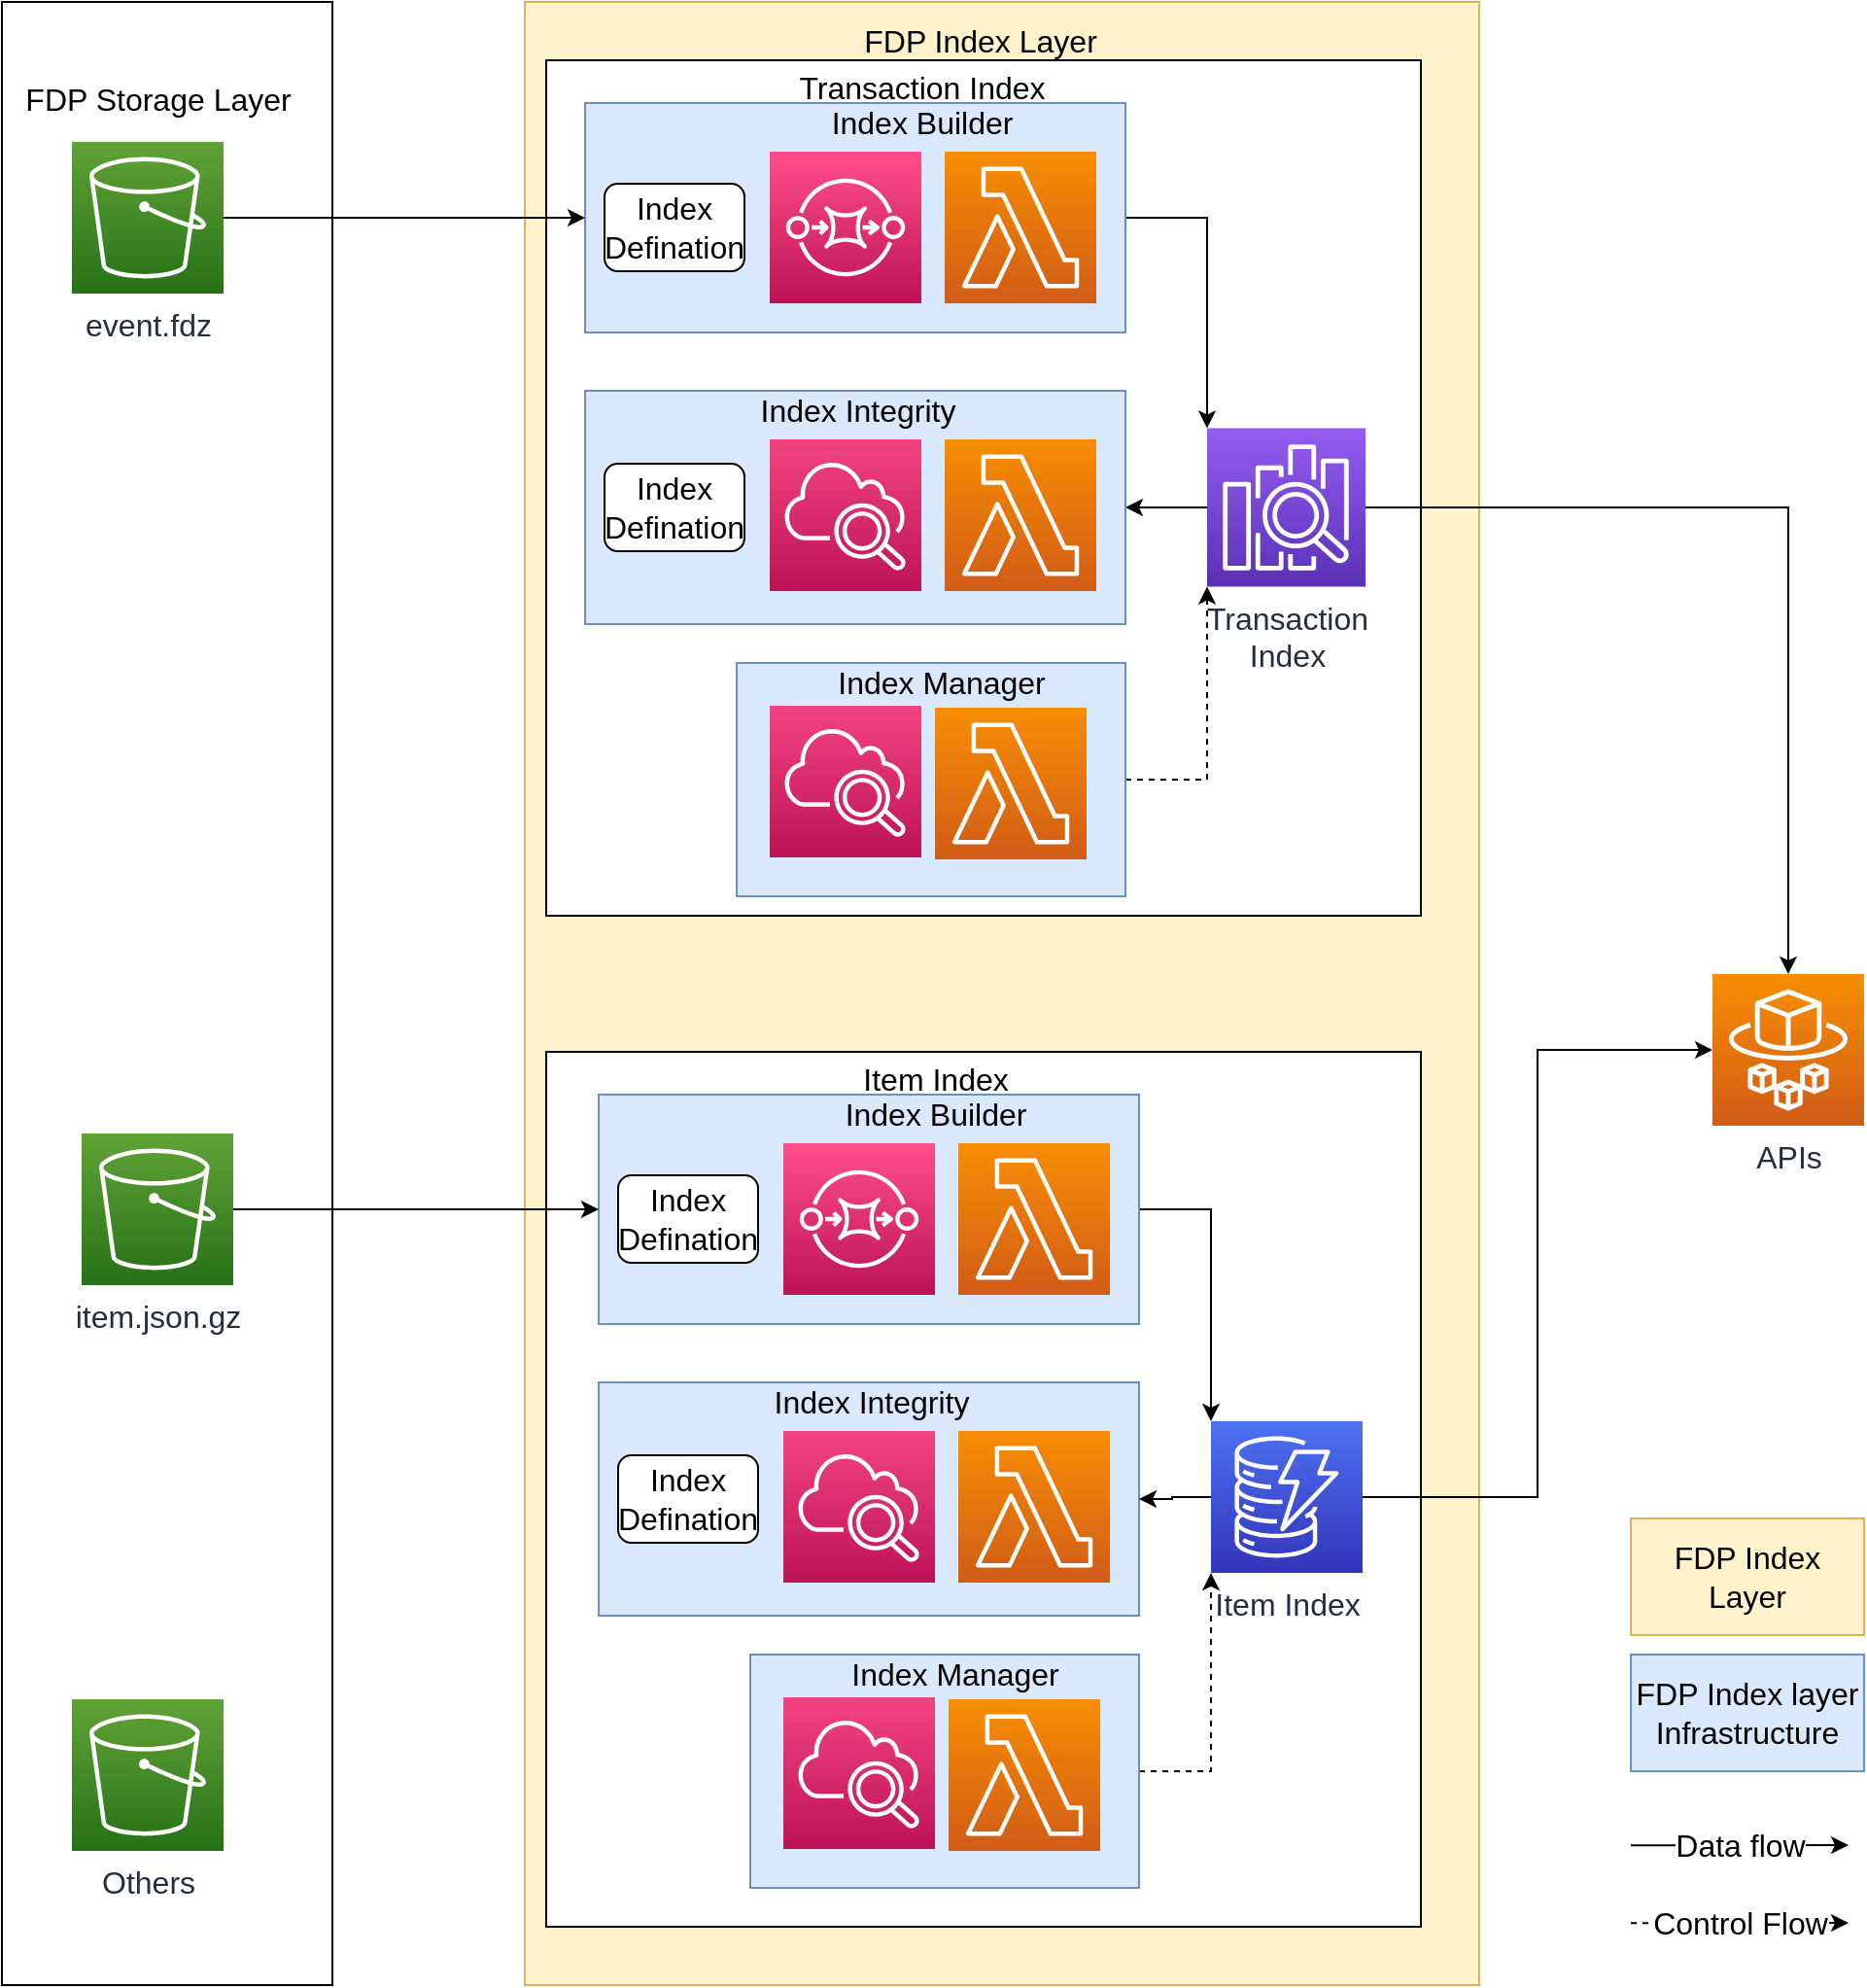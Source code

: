 <mxfile version="19.0.1" type="github">
  <diagram id="F3TMnYZUlDnnRmWSS35u" name="Page-1">
    <mxGraphModel dx="4219" dy="1940" grid="1" gridSize="10" guides="1" tooltips="1" connect="1" arrows="1" fold="1" page="1" pageScale="1" pageWidth="850" pageHeight="1100" math="0" shadow="0">
      <root>
        <mxCell id="0" />
        <mxCell id="1" parent="0" />
        <mxCell id="3WB-yFUfnhRDxbXFKnMH-91" value="" style="rounded=0;whiteSpace=wrap;html=1;fillColor=#fff2cc;strokeColor=#d6b656;fontSize=16;" vertex="1" parent="1">
          <mxGeometry x="209" y="50" width="491" height="1020" as="geometry" />
        </mxCell>
        <mxCell id="3WB-yFUfnhRDxbXFKnMH-55" value="" style="rounded=0;whiteSpace=wrap;html=1;fontSize=16;" vertex="1" parent="1">
          <mxGeometry x="220" y="80" width="450" height="440" as="geometry" />
        </mxCell>
        <mxCell id="3WB-yFUfnhRDxbXFKnMH-53" style="edgeStyle=orthogonalEdgeStyle;rounded=0;orthogonalLoop=1;jettySize=auto;html=1;entryX=0;entryY=1;entryDx=0;entryDy=0;entryPerimeter=0;dashed=1;fontSize=16;" edge="1" parent="1" source="3WB-yFUfnhRDxbXFKnMH-22" target="3WB-yFUfnhRDxbXFKnMH-11">
          <mxGeometry relative="1" as="geometry" />
        </mxCell>
        <mxCell id="3WB-yFUfnhRDxbXFKnMH-22" value="" style="rounded=0;whiteSpace=wrap;html=1;fillColor=#dae8fc;strokeColor=#6c8ebf;fontSize=16;" vertex="1" parent="1">
          <mxGeometry x="318" y="390" width="200" height="120" as="geometry" />
        </mxCell>
        <mxCell id="3WB-yFUfnhRDxbXFKnMH-54" style="edgeStyle=orthogonalEdgeStyle;rounded=0;orthogonalLoop=1;jettySize=auto;html=1;entryX=0;entryY=0;entryDx=0;entryDy=0;entryPerimeter=0;fontSize=16;" edge="1" parent="1" source="3WB-yFUfnhRDxbXFKnMH-18" target="3WB-yFUfnhRDxbXFKnMH-11">
          <mxGeometry relative="1" as="geometry" />
        </mxCell>
        <mxCell id="3WB-yFUfnhRDxbXFKnMH-18" value="" style="rounded=0;whiteSpace=wrap;html=1;fillColor=#dae8fc;strokeColor=#6c8ebf;fontSize=16;" vertex="1" parent="1">
          <mxGeometry x="240" y="102" width="278" height="118" as="geometry" />
        </mxCell>
        <mxCell id="3WB-yFUfnhRDxbXFKnMH-2" value="" style="rounded=0;whiteSpace=wrap;html=1;fontSize=16;" vertex="1" parent="1">
          <mxGeometry x="-60" y="50" width="170" height="1020" as="geometry" />
        </mxCell>
        <mxCell id="3WB-yFUfnhRDxbXFKnMH-89" style="edgeStyle=orthogonalEdgeStyle;rounded=0;orthogonalLoop=1;jettySize=auto;html=1;entryX=0;entryY=0.5;entryDx=0;entryDy=0;fontSize=16;" edge="1" parent="1" source="3WB-yFUfnhRDxbXFKnMH-1" target="3WB-yFUfnhRDxbXFKnMH-18">
          <mxGeometry relative="1" as="geometry" />
        </mxCell>
        <mxCell id="3WB-yFUfnhRDxbXFKnMH-1" value="event.fdz" style="sketch=0;points=[[0,0,0],[0.25,0,0],[0.5,0,0],[0.75,0,0],[1,0,0],[0,1,0],[0.25,1,0],[0.5,1,0],[0.75,1,0],[1,1,0],[0,0.25,0],[0,0.5,0],[0,0.75,0],[1,0.25,0],[1,0.5,0],[1,0.75,0]];outlineConnect=0;fontColor=#232F3E;gradientColor=#60A337;gradientDirection=north;fillColor=#277116;strokeColor=#ffffff;dashed=0;verticalLabelPosition=bottom;verticalAlign=top;align=center;html=1;fontSize=16;fontStyle=0;aspect=fixed;shape=mxgraph.aws4.resourceIcon;resIcon=mxgraph.aws4.s3;" vertex="1" parent="1">
          <mxGeometry x="-24" y="122" width="78" height="78" as="geometry" />
        </mxCell>
        <mxCell id="3WB-yFUfnhRDxbXFKnMH-4" value="FDP Storage Layer" style="text;html=1;align=center;verticalAlign=middle;resizable=0;points=[];autosize=1;strokeColor=none;fillColor=none;fontSize=16;" vertex="1" parent="1">
          <mxGeometry x="-55" y="90" width="150" height="20" as="geometry" />
        </mxCell>
        <mxCell id="3WB-yFUfnhRDxbXFKnMH-5" value="item.json.gz" style="sketch=0;points=[[0,0,0],[0.25,0,0],[0.5,0,0],[0.75,0,0],[1,0,0],[0,1,0],[0.25,1,0],[0.5,1,0],[0.75,1,0],[1,1,0],[0,0.25,0],[0,0.5,0],[0,0.75,0],[1,0.25,0],[1,0.5,0],[1,0.75,0]];outlineConnect=0;fontColor=#232F3E;gradientColor=#60A337;gradientDirection=north;fillColor=#277116;strokeColor=#ffffff;dashed=0;verticalLabelPosition=bottom;verticalAlign=top;align=center;html=1;fontSize=16;fontStyle=0;aspect=fixed;shape=mxgraph.aws4.resourceIcon;resIcon=mxgraph.aws4.s3;" vertex="1" parent="1">
          <mxGeometry x="-19" y="632" width="78" height="78" as="geometry" />
        </mxCell>
        <mxCell id="3WB-yFUfnhRDxbXFKnMH-7" value="Others" style="sketch=0;points=[[0,0,0],[0.25,0,0],[0.5,0,0],[0.75,0,0],[1,0,0],[0,1,0],[0.25,1,0],[0.5,1,0],[0.75,1,0],[1,1,0],[0,0.25,0],[0,0.5,0],[0,0.75,0],[1,0.25,0],[1,0.5,0],[1,0.75,0]];outlineConnect=0;fontColor=#232F3E;gradientColor=#60A337;gradientDirection=north;fillColor=#277116;strokeColor=#ffffff;dashed=0;verticalLabelPosition=bottom;verticalAlign=top;align=center;html=1;fontSize=16;fontStyle=0;aspect=fixed;shape=mxgraph.aws4.resourceIcon;resIcon=mxgraph.aws4.s3;" vertex="1" parent="1">
          <mxGeometry x="-24" y="923" width="78" height="78" as="geometry" />
        </mxCell>
        <mxCell id="3WB-yFUfnhRDxbXFKnMH-78" style="edgeStyle=orthogonalEdgeStyle;rounded=0;orthogonalLoop=1;jettySize=auto;html=1;entryX=1;entryY=0.5;entryDx=0;entryDy=0;fontSize=16;" edge="1" parent="1" source="3WB-yFUfnhRDxbXFKnMH-11" target="3WB-yFUfnhRDxbXFKnMH-25">
          <mxGeometry relative="1" as="geometry" />
        </mxCell>
        <mxCell id="3WB-yFUfnhRDxbXFKnMH-79" value="" style="edgeStyle=orthogonalEdgeStyle;rounded=0;orthogonalLoop=1;jettySize=auto;html=1;fontSize=16;" edge="1" parent="1" source="3WB-yFUfnhRDxbXFKnMH-11" target="3WB-yFUfnhRDxbXFKnMH-35">
          <mxGeometry relative="1" as="geometry" />
        </mxCell>
        <mxCell id="3WB-yFUfnhRDxbXFKnMH-11" value="&lt;div style=&quot;font-size: 16px;&quot;&gt;Transaction &lt;br style=&quot;font-size: 16px;&quot;&gt;&lt;/div&gt;&lt;div style=&quot;font-size: 16px;&quot;&gt;Index&lt;/div&gt;" style="sketch=0;points=[[0,0,0],[0.25,0,0],[0.5,0,0],[0.75,0,0],[1,0,0],[0,1,0],[0.25,1,0],[0.5,1,0],[0.75,1,0],[1,1,0],[0,0.25,0],[0,0.5,0],[0,0.75,0],[1,0.25,0],[1,0.5,0],[1,0.75,0]];outlineConnect=0;fontColor=#232F3E;gradientColor=#945DF2;gradientDirection=north;fillColor=#5A30B5;strokeColor=#ffffff;dashed=0;verticalLabelPosition=bottom;verticalAlign=top;align=center;html=1;fontSize=16;fontStyle=0;aspect=fixed;shape=mxgraph.aws4.resourceIcon;resIcon=mxgraph.aws4.elasticsearch_service;" vertex="1" parent="1">
          <mxGeometry x="560" y="269.25" width="81.5" height="81.5" as="geometry" />
        </mxCell>
        <mxCell id="3WB-yFUfnhRDxbXFKnMH-12" value="" style="sketch=0;points=[[0,0,0],[0.25,0,0],[0.5,0,0],[0.75,0,0],[1,0,0],[0,1,0],[0.25,1,0],[0.5,1,0],[0.75,1,0],[1,1,0],[0,0.25,0],[0,0.5,0],[0,0.75,0],[1,0.25,0],[1,0.5,0],[1,0.75,0]];outlineConnect=0;fontColor=#232F3E;gradientColor=#FF4F8B;gradientDirection=north;fillColor=#BC1356;strokeColor=#ffffff;dashed=0;verticalLabelPosition=bottom;verticalAlign=top;align=center;html=1;fontSize=16;fontStyle=0;aspect=fixed;shape=mxgraph.aws4.resourceIcon;resIcon=mxgraph.aws4.sqs;" vertex="1" parent="1">
          <mxGeometry x="335" y="127" width="78" height="78" as="geometry" />
        </mxCell>
        <mxCell id="3WB-yFUfnhRDxbXFKnMH-14" value="" style="sketch=0;points=[[0,0,0],[0.25,0,0],[0.5,0,0],[0.75,0,0],[1,0,0],[0,1,0],[0.25,1,0],[0.5,1,0],[0.75,1,0],[1,1,0],[0,0.25,0],[0,0.5,0],[0,0.75,0],[1,0.25,0],[1,0.5,0],[1,0.75,0]];outlineConnect=0;fontColor=#232F3E;gradientColor=#F78E04;gradientDirection=north;fillColor=#D05C17;strokeColor=#ffffff;dashed=0;verticalLabelPosition=bottom;verticalAlign=top;align=center;html=1;fontSize=16;fontStyle=0;aspect=fixed;shape=mxgraph.aws4.resourceIcon;resIcon=mxgraph.aws4.lambda;" vertex="1" parent="1">
          <mxGeometry x="425" y="127" width="78" height="78" as="geometry" />
        </mxCell>
        <mxCell id="3WB-yFUfnhRDxbXFKnMH-19" value="Index Builder" style="text;html=1;align=center;verticalAlign=middle;resizable=0;points=[];autosize=1;strokeColor=none;fillColor=none;fontSize=16;" vertex="1" parent="1">
          <mxGeometry x="358" y="102" width="110" height="20" as="geometry" />
        </mxCell>
        <mxCell id="3WB-yFUfnhRDxbXFKnMH-20" value="" style="sketch=0;points=[[0,0,0],[0.25,0,0],[0.5,0,0],[0.75,0,0],[1,0,0],[0,1,0],[0.25,1,0],[0.5,1,0],[0.75,1,0],[1,1,0],[0,0.25,0],[0,0.5,0],[0,0.75,0],[1,0.25,0],[1,0.5,0],[1,0.75,0]];points=[[0,0,0],[0.25,0,0],[0.5,0,0],[0.75,0,0],[1,0,0],[0,1,0],[0.25,1,0],[0.5,1,0],[0.75,1,0],[1,1,0],[0,0.25,0],[0,0.5,0],[0,0.75,0],[1,0.25,0],[1,0.5,0],[1,0.75,0]];outlineConnect=0;fontColor=#232F3E;gradientColor=#F34482;gradientDirection=north;fillColor=#BC1356;strokeColor=#ffffff;dashed=0;verticalLabelPosition=bottom;verticalAlign=top;align=center;html=1;fontSize=16;fontStyle=0;aspect=fixed;shape=mxgraph.aws4.resourceIcon;resIcon=mxgraph.aws4.cloudwatch_2;" vertex="1" parent="1">
          <mxGeometry x="335" y="412" width="78" height="78" as="geometry" />
        </mxCell>
        <mxCell id="3WB-yFUfnhRDxbXFKnMH-21" value="" style="sketch=0;points=[[0,0,0],[0.25,0,0],[0.5,0,0],[0.75,0,0],[1,0,0],[0,1,0],[0.25,1,0],[0.5,1,0],[0.75,1,0],[1,1,0],[0,0.25,0],[0,0.5,0],[0,0.75,0],[1,0.25,0],[1,0.5,0],[1,0.75,0]];outlineConnect=0;fontColor=#232F3E;gradientColor=#F78E04;gradientDirection=north;fillColor=#D05C17;strokeColor=#ffffff;dashed=0;verticalLabelPosition=bottom;verticalAlign=top;align=center;html=1;fontSize=16;fontStyle=0;aspect=fixed;shape=mxgraph.aws4.resourceIcon;resIcon=mxgraph.aws4.lambda;" vertex="1" parent="1">
          <mxGeometry x="420" y="413" width="78" height="78" as="geometry" />
        </mxCell>
        <mxCell id="3WB-yFUfnhRDxbXFKnMH-23" value="Index Manager" style="text;html=1;align=center;verticalAlign=middle;resizable=0;points=[];autosize=1;strokeColor=none;fillColor=none;fontSize=16;" vertex="1" parent="1">
          <mxGeometry x="363" y="390" width="120" height="20" as="geometry" />
        </mxCell>
        <mxCell id="3WB-yFUfnhRDxbXFKnMH-25" value="" style="rounded=0;whiteSpace=wrap;html=1;fillColor=#dae8fc;strokeColor=#6c8ebf;fontSize=16;" vertex="1" parent="1">
          <mxGeometry x="240" y="250" width="278" height="120" as="geometry" />
        </mxCell>
        <mxCell id="3WB-yFUfnhRDxbXFKnMH-28" value="" style="sketch=0;points=[[0,0,0],[0.25,0,0],[0.5,0,0],[0.75,0,0],[1,0,0],[0,1,0],[0.25,1,0],[0.5,1,0],[0.75,1,0],[1,1,0],[0,0.25,0],[0,0.5,0],[0,0.75,0],[1,0.25,0],[1,0.5,0],[1,0.75,0]];outlineConnect=0;fontColor=#232F3E;gradientColor=#F78E04;gradientDirection=north;fillColor=#D05C17;strokeColor=#ffffff;dashed=0;verticalLabelPosition=bottom;verticalAlign=top;align=center;html=1;fontSize=16;fontStyle=0;aspect=fixed;shape=mxgraph.aws4.resourceIcon;resIcon=mxgraph.aws4.lambda;" vertex="1" parent="1">
          <mxGeometry x="425" y="275" width="78" height="78" as="geometry" />
        </mxCell>
        <mxCell id="3WB-yFUfnhRDxbXFKnMH-35" value="APIs" style="sketch=0;points=[[0,0,0],[0.25,0,0],[0.5,0,0],[0.75,0,0],[1,0,0],[0,1,0],[0.25,1,0],[0.5,1,0],[0.75,1,0],[1,1,0],[0,0.25,0],[0,0.5,0],[0,0.75,0],[1,0.25,0],[1,0.5,0],[1,0.75,0]];outlineConnect=0;fontColor=#232F3E;gradientColor=#F78E04;gradientDirection=north;fillColor=#D05C17;strokeColor=#ffffff;dashed=0;verticalLabelPosition=bottom;verticalAlign=top;align=center;html=1;fontSize=16;fontStyle=0;aspect=fixed;shape=mxgraph.aws4.resourceIcon;resIcon=mxgraph.aws4.fargate;" vertex="1" parent="1">
          <mxGeometry x="820" y="550" width="78" height="78" as="geometry" />
        </mxCell>
        <mxCell id="3WB-yFUfnhRDxbXFKnMH-36" value="Index Defination" style="rounded=1;whiteSpace=wrap;html=1;fontSize=16;" vertex="1" parent="1">
          <mxGeometry x="250" y="143.5" width="72" height="45" as="geometry" />
        </mxCell>
        <mxCell id="3WB-yFUfnhRDxbXFKnMH-40" value="Index Defination" style="rounded=1;whiteSpace=wrap;html=1;fontSize=16;" vertex="1" parent="1">
          <mxGeometry x="250" y="287.5" width="72" height="45" as="geometry" />
        </mxCell>
        <mxCell id="3WB-yFUfnhRDxbXFKnMH-41" value="" style="sketch=0;points=[[0,0,0],[0.25,0,0],[0.5,0,0],[0.75,0,0],[1,0,0],[0,1,0],[0.25,1,0],[0.5,1,0],[0.75,1,0],[1,1,0],[0,0.25,0],[0,0.5,0],[0,0.75,0],[1,0.25,0],[1,0.5,0],[1,0.75,0]];points=[[0,0,0],[0.25,0,0],[0.5,0,0],[0.75,0,0],[1,0,0],[0,1,0],[0.25,1,0],[0.5,1,0],[0.75,1,0],[1,1,0],[0,0.25,0],[0,0.5,0],[0,0.75,0],[1,0.25,0],[1,0.5,0],[1,0.75,0]];outlineConnect=0;fontColor=#232F3E;gradientColor=#F34482;gradientDirection=north;fillColor=#BC1356;strokeColor=#ffffff;dashed=0;verticalLabelPosition=bottom;verticalAlign=top;align=center;html=1;fontSize=16;fontStyle=0;aspect=fixed;shape=mxgraph.aws4.resourceIcon;resIcon=mxgraph.aws4.cloudwatch_2;" vertex="1" parent="1">
          <mxGeometry x="335" y="275" width="78" height="78" as="geometry" />
        </mxCell>
        <mxCell id="3WB-yFUfnhRDxbXFKnMH-26" value="Index Integrity" style="text;html=1;align=center;verticalAlign=middle;resizable=0;points=[];autosize=1;strokeColor=none;fillColor=none;fontSize=16;" vertex="1" parent="1">
          <mxGeometry x="320" y="250" width="120" height="20" as="geometry" />
        </mxCell>
        <mxCell id="3WB-yFUfnhRDxbXFKnMH-56" value="Transaction Index" style="text;html=1;align=center;verticalAlign=middle;resizable=0;points=[];autosize=1;strokeColor=none;fillColor=none;fontSize=16;" vertex="1" parent="1">
          <mxGeometry x="343" y="83.5" width="140" height="20" as="geometry" />
        </mxCell>
        <mxCell id="3WB-yFUfnhRDxbXFKnMH-57" value="" style="rounded=0;whiteSpace=wrap;html=1;fontSize=16;" vertex="1" parent="1">
          <mxGeometry x="220" y="590" width="450" height="450" as="geometry" />
        </mxCell>
        <mxCell id="3WB-yFUfnhRDxbXFKnMH-83" style="edgeStyle=orthogonalEdgeStyle;rounded=0;orthogonalLoop=1;jettySize=auto;html=1;entryX=0;entryY=1;entryDx=0;entryDy=0;entryPerimeter=0;dashed=1;fontSize=16;" edge="1" parent="1" source="3WB-yFUfnhRDxbXFKnMH-59" target="3WB-yFUfnhRDxbXFKnMH-80">
          <mxGeometry relative="1" as="geometry" />
        </mxCell>
        <mxCell id="3WB-yFUfnhRDxbXFKnMH-59" value="" style="rounded=0;whiteSpace=wrap;html=1;fillColor=#dae8fc;strokeColor=#6c8ebf;fontSize=16;" vertex="1" parent="1">
          <mxGeometry x="325" y="900" width="200" height="120" as="geometry" />
        </mxCell>
        <mxCell id="3WB-yFUfnhRDxbXFKnMH-86" style="edgeStyle=orthogonalEdgeStyle;rounded=0;orthogonalLoop=1;jettySize=auto;html=1;exitX=1;exitY=0.5;exitDx=0;exitDy=0;entryX=0;entryY=0;entryDx=0;entryDy=0;entryPerimeter=0;fontSize=16;" edge="1" parent="1" source="3WB-yFUfnhRDxbXFKnMH-61" target="3WB-yFUfnhRDxbXFKnMH-80">
          <mxGeometry relative="1" as="geometry" />
        </mxCell>
        <mxCell id="3WB-yFUfnhRDxbXFKnMH-61" value="" style="rounded=0;whiteSpace=wrap;html=1;fillColor=#dae8fc;strokeColor=#6c8ebf;fontSize=16;" vertex="1" parent="1">
          <mxGeometry x="247" y="612" width="278" height="118" as="geometry" />
        </mxCell>
        <mxCell id="3WB-yFUfnhRDxbXFKnMH-64" value="" style="sketch=0;points=[[0,0,0],[0.25,0,0],[0.5,0,0],[0.75,0,0],[1,0,0],[0,1,0],[0.25,1,0],[0.5,1,0],[0.75,1,0],[1,1,0],[0,0.25,0],[0,0.5,0],[0,0.75,0],[1,0.25,0],[1,0.5,0],[1,0.75,0]];outlineConnect=0;fontColor=#232F3E;gradientColor=#FF4F8B;gradientDirection=north;fillColor=#BC1356;strokeColor=#ffffff;dashed=0;verticalLabelPosition=bottom;verticalAlign=top;align=center;html=1;fontSize=16;fontStyle=0;aspect=fixed;shape=mxgraph.aws4.resourceIcon;resIcon=mxgraph.aws4.sqs;" vertex="1" parent="1">
          <mxGeometry x="342" y="637" width="78" height="78" as="geometry" />
        </mxCell>
        <mxCell id="3WB-yFUfnhRDxbXFKnMH-65" value="" style="sketch=0;points=[[0,0,0],[0.25,0,0],[0.5,0,0],[0.75,0,0],[1,0,0],[0,1,0],[0.25,1,0],[0.5,1,0],[0.75,1,0],[1,1,0],[0,0.25,0],[0,0.5,0],[0,0.75,0],[1,0.25,0],[1,0.5,0],[1,0.75,0]];outlineConnect=0;fontColor=#232F3E;gradientColor=#F78E04;gradientDirection=north;fillColor=#D05C17;strokeColor=#ffffff;dashed=0;verticalLabelPosition=bottom;verticalAlign=top;align=center;html=1;fontSize=16;fontStyle=0;aspect=fixed;shape=mxgraph.aws4.resourceIcon;resIcon=mxgraph.aws4.lambda;" vertex="1" parent="1">
          <mxGeometry x="432" y="637" width="78" height="78" as="geometry" />
        </mxCell>
        <mxCell id="3WB-yFUfnhRDxbXFKnMH-66" value="Index Builder" style="text;html=1;align=center;verticalAlign=middle;resizable=0;points=[];autosize=1;strokeColor=none;fillColor=none;fontSize=16;" vertex="1" parent="1">
          <mxGeometry x="365" y="612" width="110" height="20" as="geometry" />
        </mxCell>
        <mxCell id="3WB-yFUfnhRDxbXFKnMH-67" value="" style="sketch=0;points=[[0,0,0],[0.25,0,0],[0.5,0,0],[0.75,0,0],[1,0,0],[0,1,0],[0.25,1,0],[0.5,1,0],[0.75,1,0],[1,1,0],[0,0.25,0],[0,0.5,0],[0,0.75,0],[1,0.25,0],[1,0.5,0],[1,0.75,0]];points=[[0,0,0],[0.25,0,0],[0.5,0,0],[0.75,0,0],[1,0,0],[0,1,0],[0.25,1,0],[0.5,1,0],[0.75,1,0],[1,1,0],[0,0.25,0],[0,0.5,0],[0,0.75,0],[1,0.25,0],[1,0.5,0],[1,0.75,0]];outlineConnect=0;fontColor=#232F3E;gradientColor=#F34482;gradientDirection=north;fillColor=#BC1356;strokeColor=#ffffff;dashed=0;verticalLabelPosition=bottom;verticalAlign=top;align=center;html=1;fontSize=16;fontStyle=0;aspect=fixed;shape=mxgraph.aws4.resourceIcon;resIcon=mxgraph.aws4.cloudwatch_2;" vertex="1" parent="1">
          <mxGeometry x="342" y="922" width="78" height="78" as="geometry" />
        </mxCell>
        <mxCell id="3WB-yFUfnhRDxbXFKnMH-68" value="" style="sketch=0;points=[[0,0,0],[0.25,0,0],[0.5,0,0],[0.75,0,0],[1,0,0],[0,1,0],[0.25,1,0],[0.5,1,0],[0.75,1,0],[1,1,0],[0,0.25,0],[0,0.5,0],[0,0.75,0],[1,0.25,0],[1,0.5,0],[1,0.75,0]];outlineConnect=0;fontColor=#232F3E;gradientColor=#F78E04;gradientDirection=north;fillColor=#D05C17;strokeColor=#ffffff;dashed=0;verticalLabelPosition=bottom;verticalAlign=top;align=center;html=1;fontSize=16;fontStyle=0;aspect=fixed;shape=mxgraph.aws4.resourceIcon;resIcon=mxgraph.aws4.lambda;" vertex="1" parent="1">
          <mxGeometry x="427" y="923" width="78" height="78" as="geometry" />
        </mxCell>
        <mxCell id="3WB-yFUfnhRDxbXFKnMH-69" value="Index Manager" style="text;html=1;align=center;verticalAlign=middle;resizable=0;points=[];autosize=1;strokeColor=none;fillColor=none;fontSize=16;" vertex="1" parent="1">
          <mxGeometry x="370" y="900" width="120" height="20" as="geometry" />
        </mxCell>
        <mxCell id="3WB-yFUfnhRDxbXFKnMH-70" value="" style="rounded=0;whiteSpace=wrap;html=1;fillColor=#dae8fc;strokeColor=#6c8ebf;fontSize=16;" vertex="1" parent="1">
          <mxGeometry x="247" y="760" width="278" height="120" as="geometry" />
        </mxCell>
        <mxCell id="3WB-yFUfnhRDxbXFKnMH-71" value="" style="sketch=0;points=[[0,0,0],[0.25,0,0],[0.5,0,0],[0.75,0,0],[1,0,0],[0,1,0],[0.25,1,0],[0.5,1,0],[0.75,1,0],[1,1,0],[0,0.25,0],[0,0.5,0],[0,0.75,0],[1,0.25,0],[1,0.5,0],[1,0.75,0]];outlineConnect=0;fontColor=#232F3E;gradientColor=#F78E04;gradientDirection=north;fillColor=#D05C17;strokeColor=#ffffff;dashed=0;verticalLabelPosition=bottom;verticalAlign=top;align=center;html=1;fontSize=16;fontStyle=0;aspect=fixed;shape=mxgraph.aws4.resourceIcon;resIcon=mxgraph.aws4.lambda;" vertex="1" parent="1">
          <mxGeometry x="432" y="785" width="78" height="78" as="geometry" />
        </mxCell>
        <mxCell id="3WB-yFUfnhRDxbXFKnMH-72" value="Index Defination" style="rounded=1;whiteSpace=wrap;html=1;fontSize=16;" vertex="1" parent="1">
          <mxGeometry x="257" y="653.5" width="72" height="45" as="geometry" />
        </mxCell>
        <mxCell id="3WB-yFUfnhRDxbXFKnMH-73" value="Index Defination" style="rounded=1;whiteSpace=wrap;html=1;fontSize=16;" vertex="1" parent="1">
          <mxGeometry x="257" y="797.5" width="72" height="45" as="geometry" />
        </mxCell>
        <mxCell id="3WB-yFUfnhRDxbXFKnMH-74" value="" style="sketch=0;points=[[0,0,0],[0.25,0,0],[0.5,0,0],[0.75,0,0],[1,0,0],[0,1,0],[0.25,1,0],[0.5,1,0],[0.75,1,0],[1,1,0],[0,0.25,0],[0,0.5,0],[0,0.75,0],[1,0.25,0],[1,0.5,0],[1,0.75,0]];points=[[0,0,0],[0.25,0,0],[0.5,0,0],[0.75,0,0],[1,0,0],[0,1,0],[0.25,1,0],[0.5,1,0],[0.75,1,0],[1,1,0],[0,0.25,0],[0,0.5,0],[0,0.75,0],[1,0.25,0],[1,0.5,0],[1,0.75,0]];outlineConnect=0;fontColor=#232F3E;gradientColor=#F34482;gradientDirection=north;fillColor=#BC1356;strokeColor=#ffffff;dashed=0;verticalLabelPosition=bottom;verticalAlign=top;align=center;html=1;fontSize=16;fontStyle=0;aspect=fixed;shape=mxgraph.aws4.resourceIcon;resIcon=mxgraph.aws4.cloudwatch_2;" vertex="1" parent="1">
          <mxGeometry x="342" y="785" width="78" height="78" as="geometry" />
        </mxCell>
        <mxCell id="3WB-yFUfnhRDxbXFKnMH-75" value="Index Integrity" style="text;html=1;align=center;verticalAlign=middle;resizable=0;points=[];autosize=1;strokeColor=none;fillColor=none;fontSize=16;" vertex="1" parent="1">
          <mxGeometry x="327" y="760" width="120" height="20" as="geometry" />
        </mxCell>
        <mxCell id="3WB-yFUfnhRDxbXFKnMH-76" value="Item Index" style="text;html=1;align=center;verticalAlign=middle;resizable=0;points=[];autosize=1;strokeColor=none;fillColor=none;fontSize=16;" vertex="1" parent="1">
          <mxGeometry x="375" y="593.5" width="90" height="20" as="geometry" />
        </mxCell>
        <mxCell id="3WB-yFUfnhRDxbXFKnMH-81" style="edgeStyle=orthogonalEdgeStyle;rounded=0;orthogonalLoop=1;jettySize=auto;html=1;entryX=1;entryY=0.5;entryDx=0;entryDy=0;fontSize=16;" edge="1" parent="1" source="3WB-yFUfnhRDxbXFKnMH-80" target="3WB-yFUfnhRDxbXFKnMH-70">
          <mxGeometry relative="1" as="geometry" />
        </mxCell>
        <mxCell id="3WB-yFUfnhRDxbXFKnMH-88" style="edgeStyle=orthogonalEdgeStyle;rounded=0;orthogonalLoop=1;jettySize=auto;html=1;entryX=0;entryY=0.5;entryDx=0;entryDy=0;entryPerimeter=0;fontSize=16;" edge="1" parent="1" source="3WB-yFUfnhRDxbXFKnMH-80" target="3WB-yFUfnhRDxbXFKnMH-35">
          <mxGeometry relative="1" as="geometry" />
        </mxCell>
        <mxCell id="3WB-yFUfnhRDxbXFKnMH-80" value="Item Index" style="sketch=0;points=[[0,0,0],[0.25,0,0],[0.5,0,0],[0.75,0,0],[1,0,0],[0,1,0],[0.25,1,0],[0.5,1,0],[0.75,1,0],[1,1,0],[0,0.25,0],[0,0.5,0],[0,0.75,0],[1,0.25,0],[1,0.5,0],[1,0.75,0]];outlineConnect=0;fontColor=#232F3E;gradientColor=#4D72F3;gradientDirection=north;fillColor=#3334B9;strokeColor=#ffffff;dashed=0;verticalLabelPosition=bottom;verticalAlign=top;align=center;html=1;fontSize=16;fontStyle=0;aspect=fixed;shape=mxgraph.aws4.resourceIcon;resIcon=mxgraph.aws4.dynamodb;" vertex="1" parent="1">
          <mxGeometry x="562" y="780" width="78" height="78" as="geometry" />
        </mxCell>
        <mxCell id="3WB-yFUfnhRDxbXFKnMH-90" style="edgeStyle=orthogonalEdgeStyle;rounded=0;orthogonalLoop=1;jettySize=auto;html=1;entryX=0;entryY=0.5;entryDx=0;entryDy=0;fontSize=16;" edge="1" parent="1" source="3WB-yFUfnhRDxbXFKnMH-5" target="3WB-yFUfnhRDxbXFKnMH-61">
          <mxGeometry relative="1" as="geometry" />
        </mxCell>
        <mxCell id="3WB-yFUfnhRDxbXFKnMH-92" value="FDP Index Layer" style="text;html=1;align=center;verticalAlign=middle;resizable=0;points=[];autosize=1;strokeColor=none;fillColor=none;fontSize=16;" vertex="1" parent="1">
          <mxGeometry x="373" y="60" width="140" height="20" as="geometry" />
        </mxCell>
        <mxCell id="3WB-yFUfnhRDxbXFKnMH-93" value="FDP Index Layer" style="rounded=0;whiteSpace=wrap;html=1;fillColor=#fff2cc;strokeColor=#d6b656;fontSize=16;" vertex="1" parent="1">
          <mxGeometry x="778" y="830" width="120" height="60" as="geometry" />
        </mxCell>
        <mxCell id="3WB-yFUfnhRDxbXFKnMH-94" value="FDP Index layer Infrastructure" style="rounded=0;whiteSpace=wrap;html=1;fillColor=#dae8fc;strokeColor=#6c8ebf;fontSize=16;" vertex="1" parent="1">
          <mxGeometry x="778" y="900" width="120" height="60" as="geometry" />
        </mxCell>
        <mxCell id="3WB-yFUfnhRDxbXFKnMH-97" value="Control Flow" style="endArrow=classic;html=1;rounded=0;dashed=1;fontSize=16;" edge="1" parent="1">
          <mxGeometry width="50" height="50" relative="1" as="geometry">
            <mxPoint x="778" y="1038.18" as="sourcePoint" />
            <mxPoint x="890" y="1038" as="targetPoint" />
          </mxGeometry>
        </mxCell>
        <mxCell id="3WB-yFUfnhRDxbXFKnMH-98" value="Data flow" style="endArrow=classic;html=1;rounded=0;fontSize=16;" edge="1" parent="1">
          <mxGeometry width="50" height="50" relative="1" as="geometry">
            <mxPoint x="778" y="998.18" as="sourcePoint" />
            <mxPoint x="890" y="998" as="targetPoint" />
          </mxGeometry>
        </mxCell>
      </root>
    </mxGraphModel>
  </diagram>
</mxfile>
